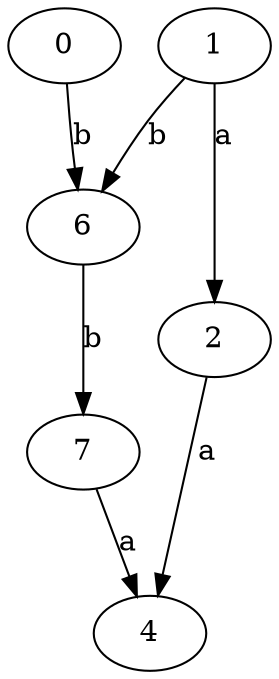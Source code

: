 strict digraph  {
0;
2;
1;
4;
6;
7;
0 -> 6  [label=b];
2 -> 4  [label=a];
1 -> 2  [label=a];
1 -> 6  [label=b];
6 -> 7  [label=b];
7 -> 4  [label=a];
}

